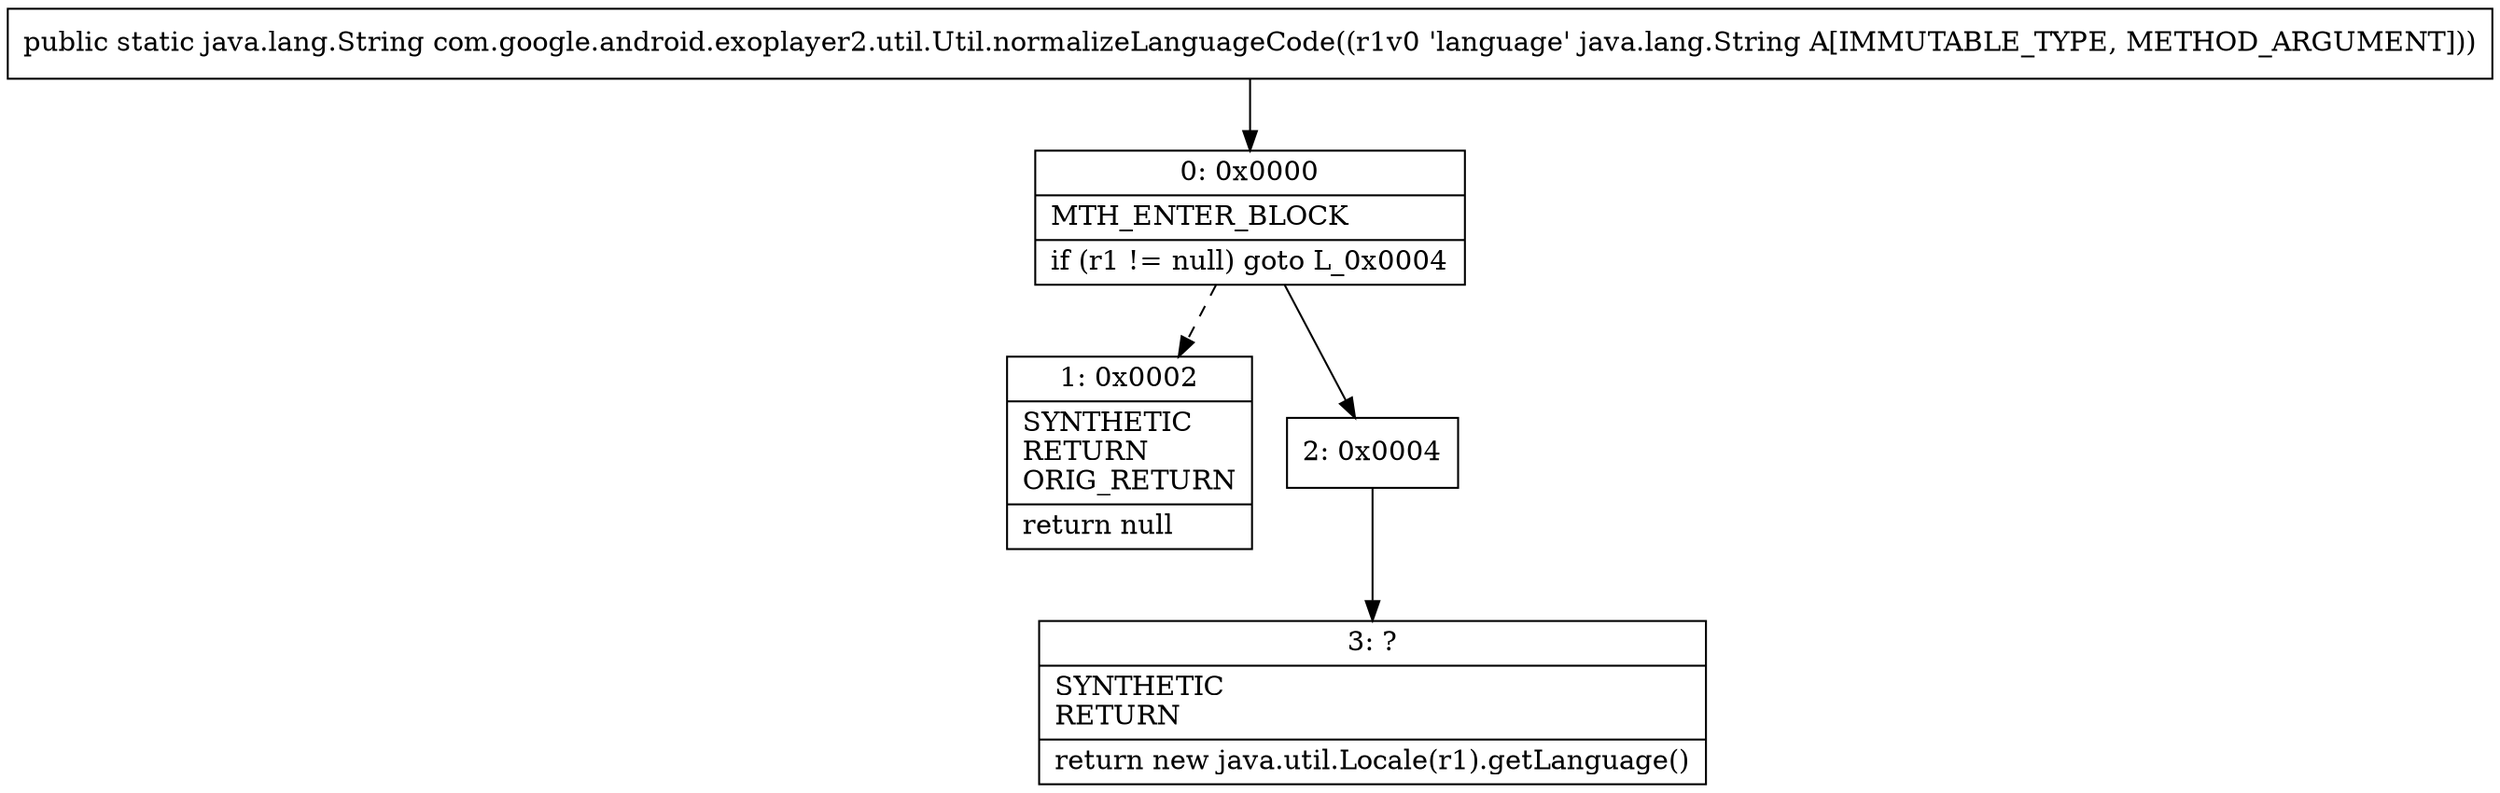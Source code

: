 digraph "CFG forcom.google.android.exoplayer2.util.Util.normalizeLanguageCode(Ljava\/lang\/String;)Ljava\/lang\/String;" {
Node_0 [shape=record,label="{0\:\ 0x0000|MTH_ENTER_BLOCK\l|if (r1 != null) goto L_0x0004\l}"];
Node_1 [shape=record,label="{1\:\ 0x0002|SYNTHETIC\lRETURN\lORIG_RETURN\l|return null\l}"];
Node_2 [shape=record,label="{2\:\ 0x0004}"];
Node_3 [shape=record,label="{3\:\ ?|SYNTHETIC\lRETURN\l|return new java.util.Locale(r1).getLanguage()\l}"];
MethodNode[shape=record,label="{public static java.lang.String com.google.android.exoplayer2.util.Util.normalizeLanguageCode((r1v0 'language' java.lang.String A[IMMUTABLE_TYPE, METHOD_ARGUMENT])) }"];
MethodNode -> Node_0;
Node_0 -> Node_1[style=dashed];
Node_0 -> Node_2;
Node_2 -> Node_3;
}

